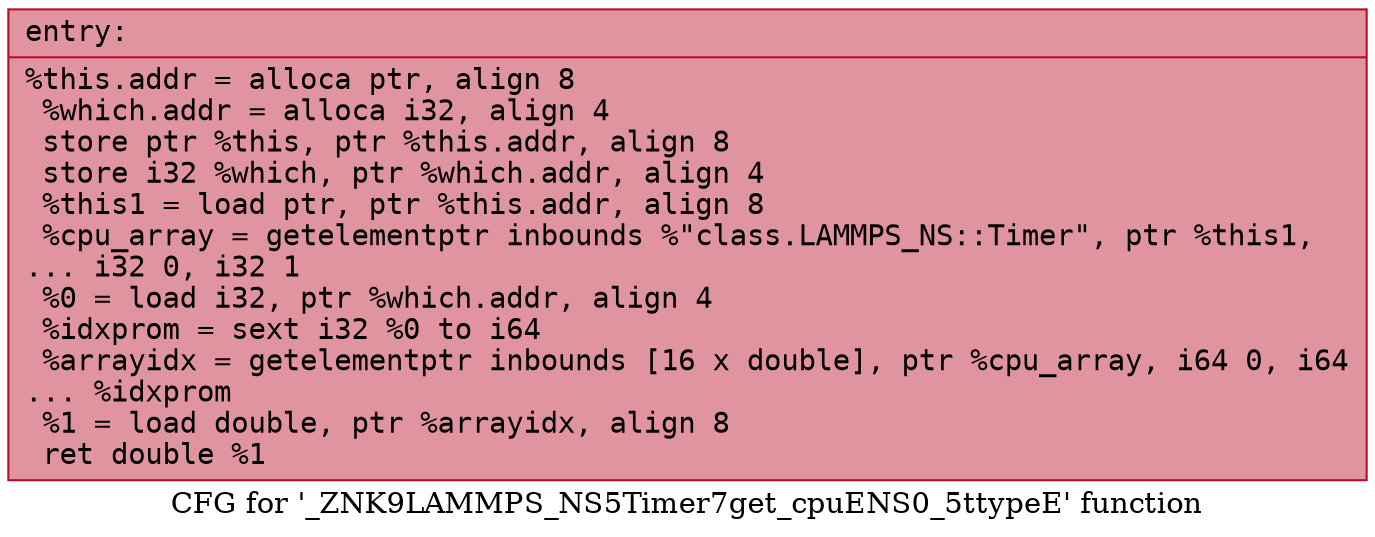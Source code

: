 digraph "CFG for '_ZNK9LAMMPS_NS5Timer7get_cpuENS0_5ttypeE' function" {
	label="CFG for '_ZNK9LAMMPS_NS5Timer7get_cpuENS0_5ttypeE' function";

	Node0x55e5227a7f90 [shape=record,color="#b70d28ff", style=filled, fillcolor="#b70d2870" fontname="Courier",label="{entry:\l|  %this.addr = alloca ptr, align 8\l  %which.addr = alloca i32, align 4\l  store ptr %this, ptr %this.addr, align 8\l  store i32 %which, ptr %which.addr, align 4\l  %this1 = load ptr, ptr %this.addr, align 8\l  %cpu_array = getelementptr inbounds %\"class.LAMMPS_NS::Timer\", ptr %this1,\l... i32 0, i32 1\l  %0 = load i32, ptr %which.addr, align 4\l  %idxprom = sext i32 %0 to i64\l  %arrayidx = getelementptr inbounds [16 x double], ptr %cpu_array, i64 0, i64\l... %idxprom\l  %1 = load double, ptr %arrayidx, align 8\l  ret double %1\l}"];
}
